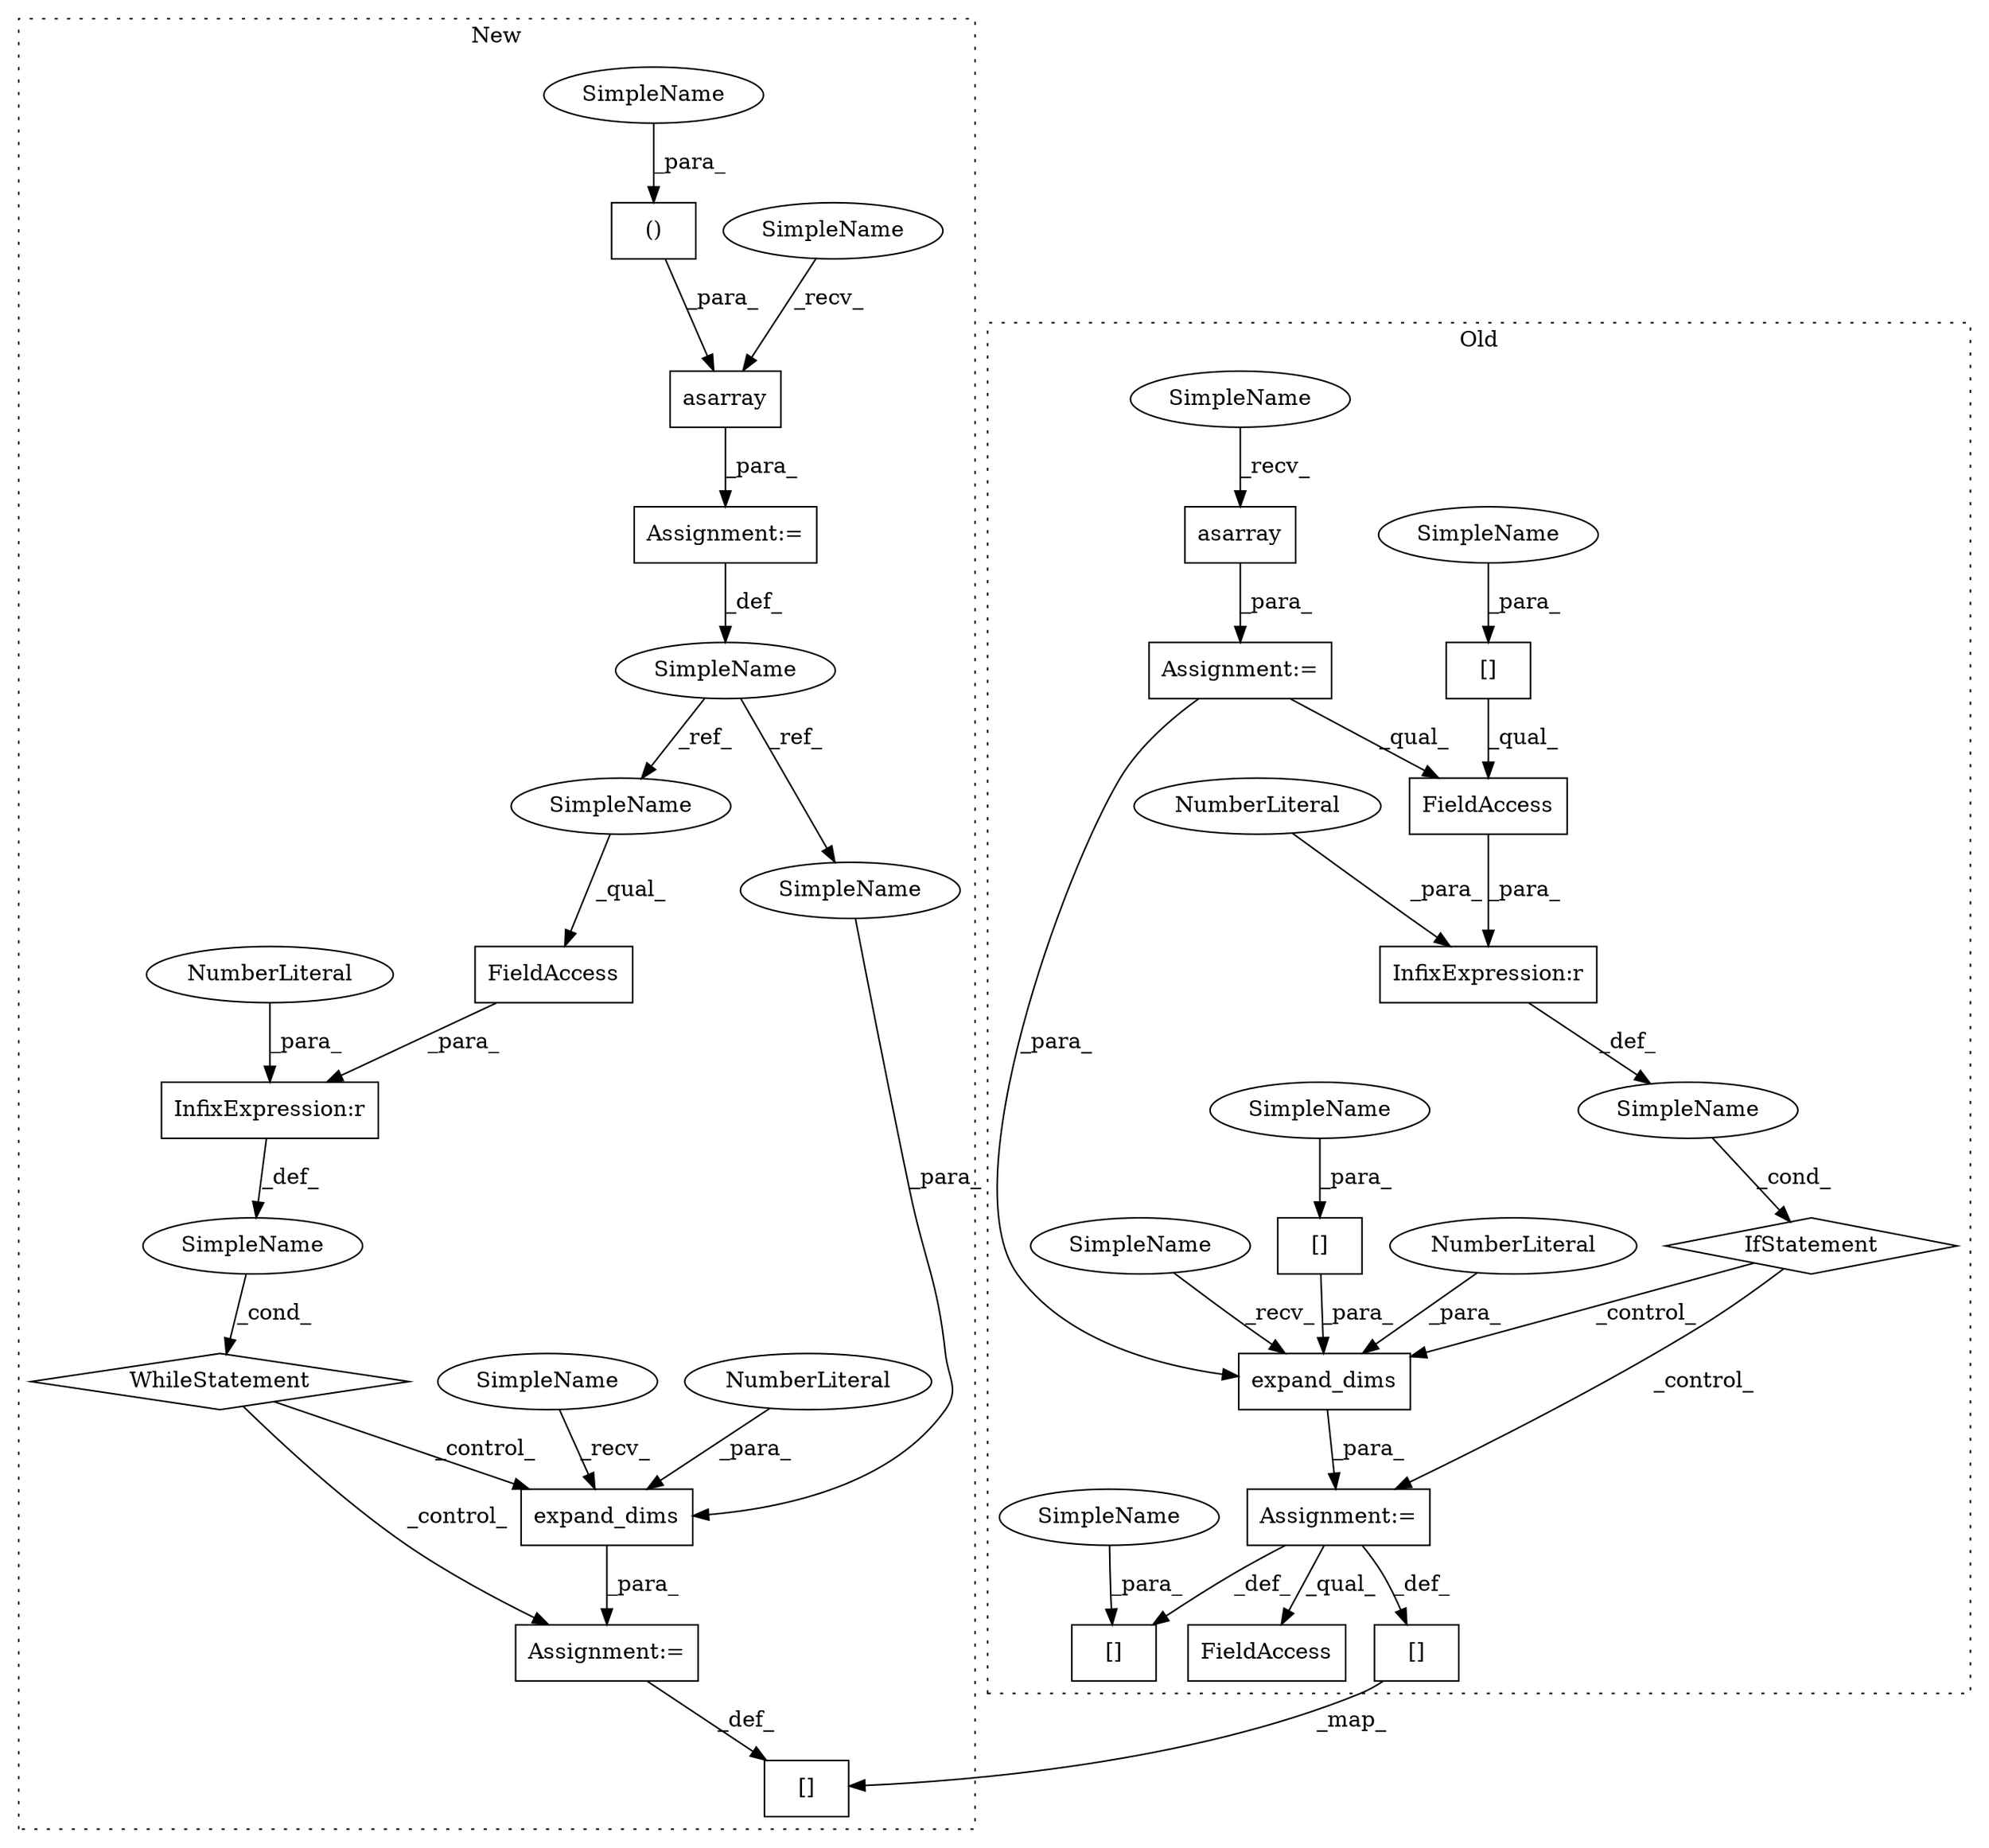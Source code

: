 digraph G {
subgraph cluster0 {
1 [label="IfStatement" a="25" s="4701,4723" l="4,2" shape="diamond"];
6 [label="Assignment:=" a="7" s="4750" l="1" shape="box"];
7 [label="SimpleName" a="42" s="" l="" shape="ellipse"];
8 [label="InfixExpression:r" a="27" s="4719" l="3" shape="box"];
9 [label="FieldAccess" a="22" s="4705" l="14" shape="box"];
11 [label="[]" a="2" s="5242,5256" l="13,1" shape="box"];
13 [label="asarray" a="32" s="4295,4312" l="8,1" shape="box"];
16 [label="[]" a="2" s="4705,4713" l="7,1" shape="box"];
18 [label="NumberLiteral" a="34" s="4722" l="1" shape="ellipse"];
19 [label="[]" a="2" s="4741,4749" l="7,1" shape="box"];
20 [label="expand_dims" a="32" s="4757,4780" l="12,1" shape="box"];
21 [label="NumberLiteral" a="34" s="4779" l="1" shape="ellipse"];
22 [label="[]" a="2" s="4769,4777" l="7,1" shape="box"];
27 [label="FieldAccess" a="22" s="4988" l="15" shape="box"];
28 [label="Assignment:=" a="7" s="4288" l="1" shape="box"];
33 [label="SimpleName" a="42" s="4289" l="5" shape="ellipse"];
34 [label="SimpleName" a="42" s="4751" l="5" shape="ellipse"];
35 [label="SimpleName" a="42" s="4712" l="1" shape="ellipse"];
36 [label="SimpleName" a="42" s="4748" l="1" shape="ellipse"];
37 [label="SimpleName" a="42" s="4776" l="1" shape="ellipse"];
label = "Old";
style="dotted";
}
subgraph cluster1 {
2 [label="WhileStatement" a="61" s="4869,4898" l="7,2" shape="diamond"];
3 [label="Assignment:=" a="7" s="4927" l="1" shape="box"];
4 [label="SimpleName" a="42" s="" l="" shape="ellipse"];
5 [label="InfixExpression:r" a="27" s="4893" l="3" shape="box"];
10 [label="Assignment:=" a="7" s="4392" l="1" shape="box"];
12 [label="[]" a="2" s="5476,5490" l="13,1" shape="box"];
14 [label="asarray" a="32" s="4413,4477" l="8,1" shape="box"];
15 [label="()" a="106" s="4444" l="31" shape="box"];
17 [label="NumberLiteral" a="34" s="4896" l="1" shape="ellipse"];
23 [label="expand_dims" a="32" s="4934,4959" l="12,1" shape="box"];
24 [label="NumberLiteral" a="34" s="4958" l="1" shape="ellipse"];
25 [label="SimpleName" a="42" s="4381" l="11" shape="ellipse"];
26 [label="FieldAccess" a="22" s="4877" l="16" shape="box"];
29 [label="SimpleName" a="42" s="4928" l="5" shape="ellipse"];
30 [label="SimpleName" a="42" s="4407" l="5" shape="ellipse"];
31 [label="SimpleName" a="42" s="4877" l="11" shape="ellipse"];
32 [label="SimpleName" a="42" s="4946" l="11" shape="ellipse"];
38 [label="SimpleName" a="42" s="4444" l="8" shape="ellipse"];
label = "New";
style="dotted";
}
1 -> 6 [label="_control_"];
1 -> 20 [label="_control_"];
2 -> 3 [label="_control_"];
2 -> 23 [label="_control_"];
3 -> 12 [label="_def_"];
4 -> 2 [label="_cond_"];
5 -> 4 [label="_def_"];
6 -> 11 [label="_def_"];
6 -> 19 [label="_def_"];
6 -> 27 [label="_qual_"];
7 -> 1 [label="_cond_"];
8 -> 7 [label="_def_"];
9 -> 8 [label="_para_"];
10 -> 25 [label="_def_"];
11 -> 12 [label="_map_"];
13 -> 28 [label="_para_"];
14 -> 10 [label="_para_"];
15 -> 14 [label="_para_"];
16 -> 9 [label="_qual_"];
17 -> 5 [label="_para_"];
18 -> 8 [label="_para_"];
20 -> 6 [label="_para_"];
21 -> 20 [label="_para_"];
22 -> 20 [label="_para_"];
23 -> 3 [label="_para_"];
24 -> 23 [label="_para_"];
25 -> 31 [label="_ref_"];
25 -> 32 [label="_ref_"];
26 -> 5 [label="_para_"];
28 -> 20 [label="_para_"];
28 -> 9 [label="_qual_"];
29 -> 23 [label="_recv_"];
30 -> 14 [label="_recv_"];
31 -> 26 [label="_qual_"];
32 -> 23 [label="_para_"];
33 -> 13 [label="_recv_"];
34 -> 20 [label="_recv_"];
35 -> 16 [label="_para_"];
36 -> 19 [label="_para_"];
37 -> 22 [label="_para_"];
38 -> 15 [label="_para_"];
}